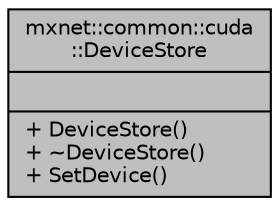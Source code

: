 digraph "mxnet::common::cuda::DeviceStore"
{
  edge [fontname="Helvetica",fontsize="10",labelfontname="Helvetica",labelfontsize="10"];
  node [fontname="Helvetica",fontsize="10",shape=record];
  Node1 [label="{mxnet::common::cuda\l::DeviceStore\n||+ DeviceStore()\l+ ~DeviceStore()\l+ SetDevice()\l}",height=0.2,width=0.4,color="black", fillcolor="grey75", style="filled", fontcolor="black"];
}
